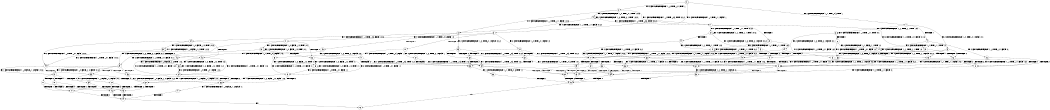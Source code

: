 digraph BCG {
size = "7, 10.5";
center = TRUE;
node [shape = circle];
0 [peripheries = 2];
0 -> 1 [label = "EX !1 !ATOMIC_EXCH_BRANCH (1, +1, TRUE, +0, 3, TRUE) !::"];
0 -> 2 [label = "EX !2 !ATOMIC_EXCH_BRANCH (1, +0, TRUE, +0, 1, TRUE) !::"];
0 -> 3 [label = "EX !0 !ATOMIC_EXCH_BRANCH (1, +1, TRUE, +1, 1, FALSE) !::"];
1 -> 4 [label = "TERMINATE !1"];
1 -> 5 [label = "EX !2 !ATOMIC_EXCH_BRANCH (1, +0, TRUE, +0, 1, FALSE) !:0:1:"];
1 -> 6 [label = "EX !0 !ATOMIC_EXCH_BRANCH (1, +1, TRUE, +1, 1, TRUE) !:0:1:"];
2 -> 7 [label = "EX !1 !ATOMIC_EXCH_BRANCH (1, +1, TRUE, +0, 3, TRUE) !:0:1:2:"];
2 -> 8 [label = "EX !0 !ATOMIC_EXCH_BRANCH (1, +1, TRUE, +1, 1, FALSE) !:0:1:2:"];
2 -> 9 [label = "EX !2 !ATOMIC_EXCH_BRANCH (1, +0, TRUE, +0, 1, TRUE) !:0:1:2:"];
3 -> 10 [label = "TERMINATE !0"];
3 -> 11 [label = "EX !1 !ATOMIC_EXCH_BRANCH (1, +1, TRUE, +0, 3, FALSE) !:0:"];
3 -> 12 [label = "EX !2 !ATOMIC_EXCH_BRANCH (1, +0, TRUE, +0, 1, FALSE) !:0:"];
4 -> 13 [label = "EX !2 !ATOMIC_EXCH_BRANCH (1, +0, TRUE, +0, 1, FALSE) !:0:"];
4 -> 14 [label = "EX !0 !ATOMIC_EXCH_BRANCH (1, +1, TRUE, +1, 1, TRUE) !:0:"];
5 -> 15 [label = "TERMINATE !1"];
5 -> 16 [label = "TERMINATE !2"];
5 -> 17 [label = "EX !0 !ATOMIC_EXCH_BRANCH (1, +1, TRUE, +1, 1, FALSE) !:0:1:2:"];
6 -> 18 [label = "TERMINATE !1"];
6 -> 19 [label = "EX !2 !ATOMIC_EXCH_BRANCH (1, +0, TRUE, +0, 1, FALSE) !:0:1:"];
6 -> 6 [label = "EX !0 !ATOMIC_EXCH_BRANCH (1, +1, TRUE, +1, 1, TRUE) !:0:1:"];
7 -> 20 [label = "TERMINATE !1"];
7 -> 21 [label = "EX !0 !ATOMIC_EXCH_BRANCH (1, +1, TRUE, +1, 1, TRUE) !:0:1:2:"];
7 -> 22 [label = "EX !2 !ATOMIC_EXCH_BRANCH (1, +0, TRUE, +0, 1, FALSE) !:0:1:2:"];
8 -> 23 [label = "TERMINATE !0"];
8 -> 24 [label = "EX !1 !ATOMIC_EXCH_BRANCH (1, +1, TRUE, +0, 3, FALSE) !:0:1:2:"];
8 -> 25 [label = "EX !2 !ATOMIC_EXCH_BRANCH (1, +0, TRUE, +0, 1, FALSE) !:0:1:2:"];
9 -> 7 [label = "EX !1 !ATOMIC_EXCH_BRANCH (1, +1, TRUE, +0, 3, TRUE) !:0:1:2:"];
9 -> 8 [label = "EX !0 !ATOMIC_EXCH_BRANCH (1, +1, TRUE, +1, 1, FALSE) !:0:1:2:"];
9 -> 9 [label = "EX !2 !ATOMIC_EXCH_BRANCH (1, +0, TRUE, +0, 1, TRUE) !:0:1:2:"];
10 -> 26 [label = "EX !1 !ATOMIC_EXCH_BRANCH (1, +1, TRUE, +0, 3, FALSE) !::"];
10 -> 27 [label = "EX !2 !ATOMIC_EXCH_BRANCH (1, +0, TRUE, +0, 1, FALSE) !::"];
11 -> 28 [label = "TERMINATE !0"];
11 -> 29 [label = "EX !2 !ATOMIC_EXCH_BRANCH (1, +0, TRUE, +0, 1, FALSE) !:0:1:"];
11 -> 30 [label = "EX !1 !ATOMIC_EXCH_BRANCH (1, +0, FALSE, +1, 2, TRUE) !:0:1:"];
12 -> 31 [label = "TERMINATE !2"];
12 -> 32 [label = "TERMINATE !0"];
12 -> 17 [label = "EX !1 !ATOMIC_EXCH_BRANCH (1, +1, TRUE, +0, 3, TRUE) !:0:1:2:"];
13 -> 33 [label = "TERMINATE !2"];
13 -> 34 [label = "EX !0 !ATOMIC_EXCH_BRANCH (1, +1, TRUE, +1, 1, FALSE) !:0:2:"];
14 -> 35 [label = "EX !2 !ATOMIC_EXCH_BRANCH (1, +0, TRUE, +0, 1, FALSE) !:0:"];
14 -> 14 [label = "EX !0 !ATOMIC_EXCH_BRANCH (1, +1, TRUE, +1, 1, TRUE) !:0:"];
15 -> 33 [label = "TERMINATE !2"];
15 -> 34 [label = "EX !0 !ATOMIC_EXCH_BRANCH (1, +1, TRUE, +1, 1, FALSE) !:0:2:"];
16 -> 33 [label = "TERMINATE !1"];
16 -> 36 [label = "EX !0 !ATOMIC_EXCH_BRANCH (1, +1, TRUE, +1, 1, FALSE) !:0:1:"];
17 -> 37 [label = "TERMINATE !1"];
17 -> 38 [label = "TERMINATE !2"];
17 -> 39 [label = "TERMINATE !0"];
18 -> 35 [label = "EX !2 !ATOMIC_EXCH_BRANCH (1, +0, TRUE, +0, 1, FALSE) !:0:"];
18 -> 14 [label = "EX !0 !ATOMIC_EXCH_BRANCH (1, +1, TRUE, +1, 1, TRUE) !:0:"];
19 -> 40 [label = "TERMINATE !1"];
19 -> 41 [label = "TERMINATE !2"];
19 -> 17 [label = "EX !0 !ATOMIC_EXCH_BRANCH (1, +1, TRUE, +1, 1, FALSE) !:0:1:2:"];
20 -> 42 [label = "EX !0 !ATOMIC_EXCH_BRANCH (1, +1, TRUE, +1, 1, TRUE) !:0:2:"];
20 -> 43 [label = "EX !2 !ATOMIC_EXCH_BRANCH (1, +0, TRUE, +0, 1, FALSE) !:0:2:"];
21 -> 44 [label = "TERMINATE !1"];
21 -> 45 [label = "EX !2 !ATOMIC_EXCH_BRANCH (1, +0, TRUE, +0, 1, FALSE) !:0:1:2:"];
21 -> 21 [label = "EX !0 !ATOMIC_EXCH_BRANCH (1, +1, TRUE, +1, 1, TRUE) !:0:1:2:"];
22 -> 15 [label = "TERMINATE !1"];
22 -> 16 [label = "TERMINATE !2"];
22 -> 17 [label = "EX !0 !ATOMIC_EXCH_BRANCH (1, +1, TRUE, +1, 1, FALSE) !:0:1:2:"];
23 -> 46 [label = "EX !1 !ATOMIC_EXCH_BRANCH (1, +1, TRUE, +0, 3, FALSE) !:1:2:"];
23 -> 47 [label = "EX !2 !ATOMIC_EXCH_BRANCH (1, +0, TRUE, +0, 1, FALSE) !:1:2:"];
24 -> 48 [label = "TERMINATE !0"];
24 -> 49 [label = "EX !2 !ATOMIC_EXCH_BRANCH (1, +0, TRUE, +0, 1, FALSE) !:0:1:2:"];
24 -> 50 [label = "EX !1 !ATOMIC_EXCH_BRANCH (1, +0, FALSE, +1, 2, TRUE) !:0:1:2:"];
25 -> 31 [label = "TERMINATE !2"];
25 -> 32 [label = "TERMINATE !0"];
25 -> 17 [label = "EX !1 !ATOMIC_EXCH_BRANCH (1, +1, TRUE, +0, 3, TRUE) !:0:1:2:"];
26 -> 51 [label = "EX !2 !ATOMIC_EXCH_BRANCH (1, +0, TRUE, +0, 1, FALSE) !:1:"];
26 -> 52 [label = "EX !1 !ATOMIC_EXCH_BRANCH (1, +0, FALSE, +1, 2, TRUE) !:1:"];
27 -> 53 [label = "TERMINATE !2"];
27 -> 54 [label = "EX !1 !ATOMIC_EXCH_BRANCH (1, +1, TRUE, +0, 3, TRUE) !:1:2:"];
28 -> 51 [label = "EX !2 !ATOMIC_EXCH_BRANCH (1, +0, TRUE, +0, 1, FALSE) !:1:"];
28 -> 52 [label = "EX !1 !ATOMIC_EXCH_BRANCH (1, +0, FALSE, +1, 2, TRUE) !:1:"];
29 -> 55 [label = "TERMINATE !2"];
29 -> 56 [label = "TERMINATE !0"];
29 -> 57 [label = "EX !1 !ATOMIC_EXCH_BRANCH (1, +0, FALSE, +1, 2, FALSE) !:0:1:2:"];
30 -> 28 [label = "TERMINATE !0"];
30 -> 29 [label = "EX !2 !ATOMIC_EXCH_BRANCH (1, +0, TRUE, +0, 1, FALSE) !:0:1:"];
30 -> 30 [label = "EX !1 !ATOMIC_EXCH_BRANCH (1, +0, FALSE, +1, 2, TRUE) !:0:1:"];
31 -> 53 [label = "TERMINATE !0"];
31 -> 36 [label = "EX !1 !ATOMIC_EXCH_BRANCH (1, +1, TRUE, +0, 3, TRUE) !:0:1:"];
32 -> 53 [label = "TERMINATE !2"];
32 -> 54 [label = "EX !1 !ATOMIC_EXCH_BRANCH (1, +1, TRUE, +0, 3, TRUE) !:1:2:"];
33 -> 58 [label = "EX !0 !ATOMIC_EXCH_BRANCH (1, +1, TRUE, +1, 1, FALSE) !:0:"];
34 -> 59 [label = "TERMINATE !2"];
34 -> 60 [label = "TERMINATE !0"];
35 -> 61 [label = "TERMINATE !2"];
35 -> 34 [label = "EX !0 !ATOMIC_EXCH_BRANCH (1, +1, TRUE, +1, 1, FALSE) !:0:2:"];
36 -> 59 [label = "TERMINATE !1"];
36 -> 62 [label = "TERMINATE !0"];
37 -> 59 [label = "TERMINATE !2"];
37 -> 60 [label = "TERMINATE !0"];
38 -> 59 [label = "TERMINATE !1"];
38 -> 62 [label = "TERMINATE !0"];
39 -> 60 [label = "TERMINATE !1"];
39 -> 62 [label = "TERMINATE !2"];
40 -> 61 [label = "TERMINATE !2"];
40 -> 34 [label = "EX !0 !ATOMIC_EXCH_BRANCH (1, +1, TRUE, +1, 1, FALSE) !:0:2:"];
41 -> 61 [label = "TERMINATE !1"];
41 -> 36 [label = "EX !0 !ATOMIC_EXCH_BRANCH (1, +1, TRUE, +1, 1, FALSE) !:0:1:"];
42 -> 63 [label = "EX !2 !ATOMIC_EXCH_BRANCH (1, +0, TRUE, +0, 1, FALSE) !:0:2:"];
42 -> 42 [label = "EX !0 !ATOMIC_EXCH_BRANCH (1, +1, TRUE, +1, 1, TRUE) !:0:2:"];
43 -> 33 [label = "TERMINATE !2"];
43 -> 34 [label = "EX !0 !ATOMIC_EXCH_BRANCH (1, +1, TRUE, +1, 1, FALSE) !:0:2:"];
44 -> 63 [label = "EX !2 !ATOMIC_EXCH_BRANCH (1, +0, TRUE, +0, 1, FALSE) !:0:2:"];
44 -> 42 [label = "EX !0 !ATOMIC_EXCH_BRANCH (1, +1, TRUE, +1, 1, TRUE) !:0:2:"];
45 -> 40 [label = "TERMINATE !1"];
45 -> 41 [label = "TERMINATE !2"];
45 -> 17 [label = "EX !0 !ATOMIC_EXCH_BRANCH (1, +1, TRUE, +1, 1, FALSE) !:0:1:2:"];
46 -> 64 [label = "EX !2 !ATOMIC_EXCH_BRANCH (1, +0, TRUE, +0, 1, FALSE) !:1:2:"];
46 -> 65 [label = "EX !1 !ATOMIC_EXCH_BRANCH (1, +0, FALSE, +1, 2, TRUE) !:1:2:"];
47 -> 53 [label = "TERMINATE !2"];
47 -> 54 [label = "EX !1 !ATOMIC_EXCH_BRANCH (1, +1, TRUE, +0, 3, TRUE) !:1:2:"];
48 -> 64 [label = "EX !2 !ATOMIC_EXCH_BRANCH (1, +0, TRUE, +0, 1, FALSE) !:1:2:"];
48 -> 65 [label = "EX !1 !ATOMIC_EXCH_BRANCH (1, +0, FALSE, +1, 2, TRUE) !:1:2:"];
49 -> 55 [label = "TERMINATE !2"];
49 -> 56 [label = "TERMINATE !0"];
49 -> 57 [label = "EX !1 !ATOMIC_EXCH_BRANCH (1, +0, FALSE, +1, 2, FALSE) !:0:1:2:"];
50 -> 48 [label = "TERMINATE !0"];
50 -> 49 [label = "EX !2 !ATOMIC_EXCH_BRANCH (1, +0, TRUE, +0, 1, FALSE) !:0:1:2:"];
50 -> 50 [label = "EX !1 !ATOMIC_EXCH_BRANCH (1, +0, FALSE, +1, 2, TRUE) !:0:1:2:"];
51 -> 66 [label = "TERMINATE !2"];
51 -> 67 [label = "EX !1 !ATOMIC_EXCH_BRANCH (1, +0, FALSE, +1, 2, FALSE) !:1:2:"];
52 -> 51 [label = "EX !2 !ATOMIC_EXCH_BRANCH (1, +0, TRUE, +0, 1, FALSE) !:1:"];
52 -> 52 [label = "EX !1 !ATOMIC_EXCH_BRANCH (1, +0, FALSE, +1, 2, TRUE) !:1:"];
53 -> 68 [label = "EX !1 !ATOMIC_EXCH_BRANCH (1, +1, TRUE, +0, 3, TRUE) !:1:"];
54 -> 60 [label = "TERMINATE !1"];
54 -> 62 [label = "TERMINATE !2"];
55 -> 66 [label = "TERMINATE !0"];
55 -> 69 [label = "EX !1 !ATOMIC_EXCH_BRANCH (1, +0, FALSE, +1, 2, FALSE) !:0:1:"];
56 -> 66 [label = "TERMINATE !2"];
56 -> 67 [label = "EX !1 !ATOMIC_EXCH_BRANCH (1, +0, FALSE, +1, 2, FALSE) !:1:2:"];
57 -> 70 [label = "TERMINATE !1"];
57 -> 71 [label = "TERMINATE !2"];
57 -> 72 [label = "TERMINATE !0"];
58 -> 73 [label = "TERMINATE !0"];
59 -> 73 [label = "TERMINATE !0"];
60 -> 73 [label = "TERMINATE !2"];
61 -> 58 [label = "EX !0 !ATOMIC_EXCH_BRANCH (1, +1, TRUE, +1, 1, FALSE) !:0:"];
62 -> 73 [label = "TERMINATE !1"];
63 -> 61 [label = "TERMINATE !2"];
63 -> 34 [label = "EX !0 !ATOMIC_EXCH_BRANCH (1, +1, TRUE, +1, 1, FALSE) !:0:2:"];
64 -> 66 [label = "TERMINATE !2"];
64 -> 67 [label = "EX !1 !ATOMIC_EXCH_BRANCH (1, +0, FALSE, +1, 2, FALSE) !:1:2:"];
65 -> 64 [label = "EX !2 !ATOMIC_EXCH_BRANCH (1, +0, TRUE, +0, 1, FALSE) !:1:2:"];
65 -> 65 [label = "EX !1 !ATOMIC_EXCH_BRANCH (1, +0, FALSE, +1, 2, TRUE) !:1:2:"];
66 -> 74 [label = "EX !1 !ATOMIC_EXCH_BRANCH (1, +0, FALSE, +1, 2, FALSE) !:1:"];
67 -> 75 [label = "TERMINATE !1"];
67 -> 76 [label = "TERMINATE !2"];
68 -> 73 [label = "TERMINATE !1"];
69 -> 77 [label = "TERMINATE !1"];
69 -> 76 [label = "TERMINATE !0"];
70 -> 77 [label = "TERMINATE !2"];
70 -> 75 [label = "TERMINATE !0"];
71 -> 77 [label = "TERMINATE !1"];
71 -> 76 [label = "TERMINATE !0"];
72 -> 75 [label = "TERMINATE !1"];
72 -> 76 [label = "TERMINATE !2"];
73 -> 78 [label = "exit"];
74 -> 79 [label = "TERMINATE !1"];
75 -> 79 [label = "TERMINATE !2"];
76 -> 79 [label = "TERMINATE !1"];
77 -> 79 [label = "TERMINATE !0"];
79 -> 78 [label = "exit"];
}
